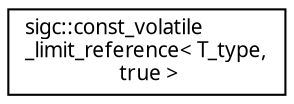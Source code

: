 digraph "Graphical Class Hierarchy"
{
  edge [fontname="Sans",fontsize="10",labelfontname="Sans",labelfontsize="10"];
  node [fontname="Sans",fontsize="10",shape=record];
  rankdir="LR";
  Node1 [label="sigc::const_volatile\l_limit_reference\< T_type,\l true \>",height=0.2,width=0.4,color="black", fillcolor="white", style="filled",URL="$classsigc_1_1const__volatile__limit__reference_3_01T__type_00_01true_01_4.html",tooltip="const_volatile_limit_reference object for a class that derives from trackable."];
}
